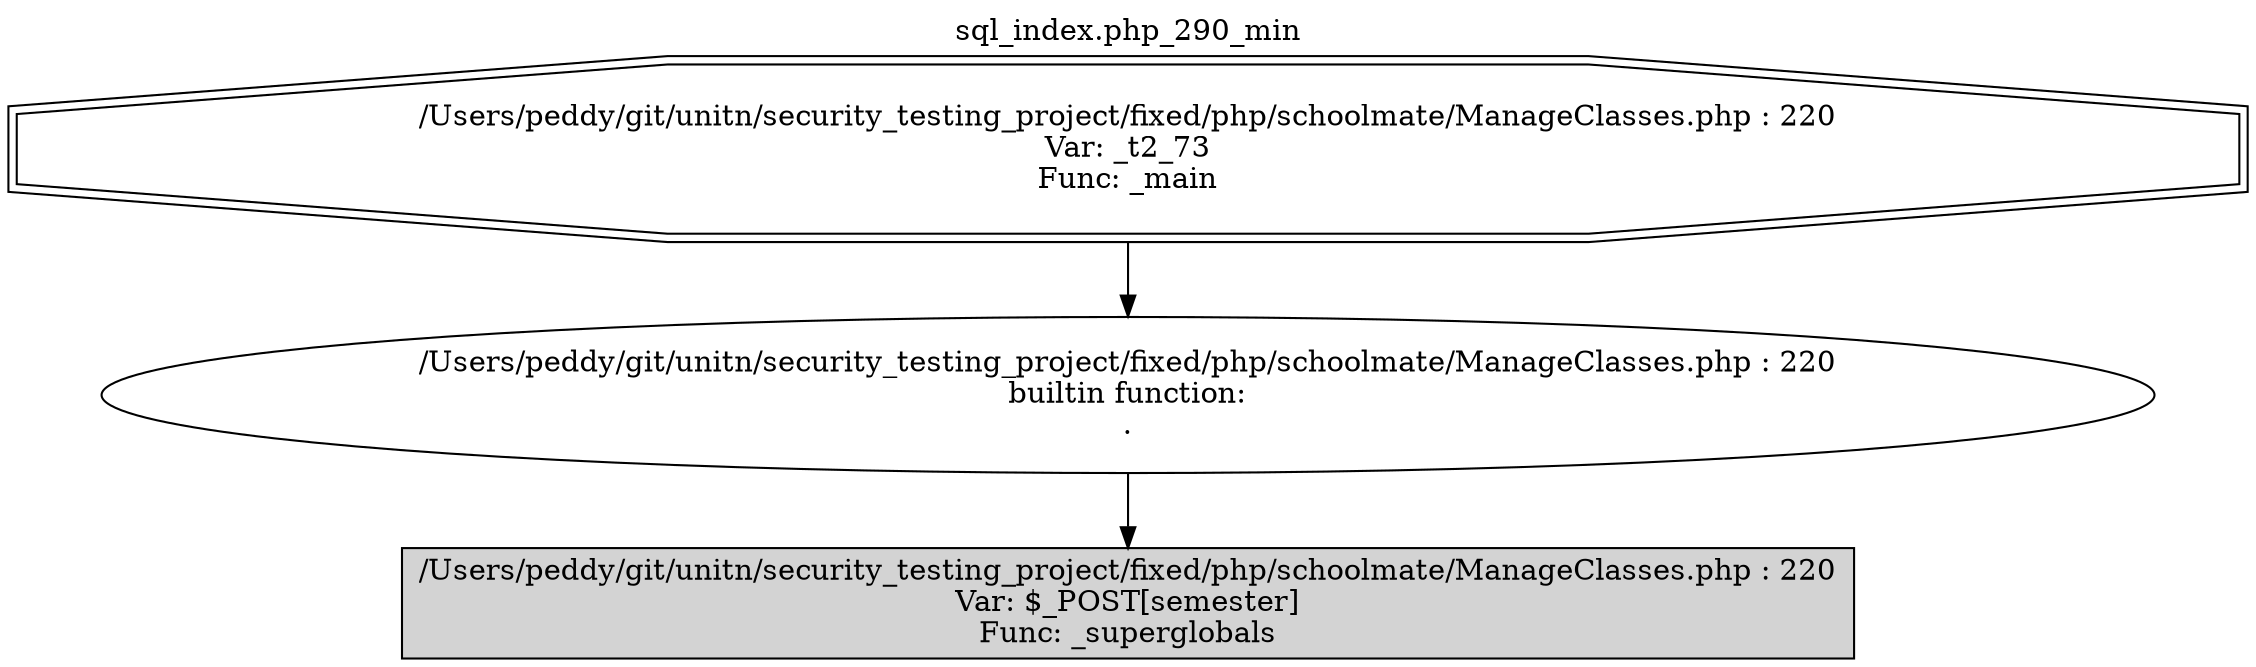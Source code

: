 digraph cfg {
  label="sql_index.php_290_min";
  labelloc=t;
  n1 [shape=doubleoctagon, label="/Users/peddy/git/unitn/security_testing_project/fixed/php/schoolmate/ManageClasses.php : 220\nVar: _t2_73\nFunc: _main\n"];
  n2 [shape=ellipse, label="/Users/peddy/git/unitn/security_testing_project/fixed/php/schoolmate/ManageClasses.php : 220\nbuiltin function:\n.\n"];
  n3 [shape=box, label="/Users/peddy/git/unitn/security_testing_project/fixed/php/schoolmate/ManageClasses.php : 220\nVar: $_POST[semester]\nFunc: _superglobals\n",style=filled];
  n1 -> n2;
  n2 -> n3;
}
